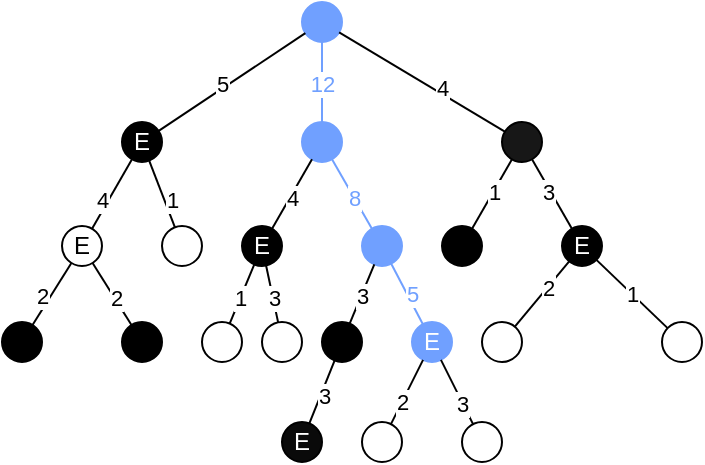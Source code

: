 <mxfile version="24.4.0" type="github">
  <diagram name="Page-1" id="wVEeZeIXeSMBTgkAD9_Y">
    <mxGraphModel dx="766" dy="408" grid="1" gridSize="10" guides="1" tooltips="1" connect="1" arrows="1" fold="1" page="1" pageScale="1" pageWidth="850" pageHeight="1100" math="0" shadow="0">
      <root>
        <mxCell id="0" />
        <mxCell id="1" parent="0" />
        <mxCell id="o2s6CwllAGiVQk2Gemuw-1" value="" style="ellipse;whiteSpace=wrap;html=1;aspect=fixed;strokeColor=#70A0FF;fillColor=#70A0FF;" vertex="1" parent="1">
          <mxGeometry x="360" y="270" width="20" height="20" as="geometry" />
        </mxCell>
        <mxCell id="o2s6CwllAGiVQk2Gemuw-2" value="" style="endArrow=none;html=1;rounded=0;strokeColor=#000000;" edge="1" parent="1" source="o2s6CwllAGiVQk2Gemuw-4" target="o2s6CwllAGiVQk2Gemuw-1">
          <mxGeometry width="50" height="50" relative="1" as="geometry">
            <mxPoint x="317" y="333" as="sourcePoint" />
            <mxPoint x="500" y="330" as="targetPoint" />
          </mxGeometry>
        </mxCell>
        <mxCell id="o2s6CwllAGiVQk2Gemuw-43" value="5" style="edgeLabel;html=1;align=center;verticalAlign=middle;resizable=0;points=[];" vertex="1" connectable="0" parent="o2s6CwllAGiVQk2Gemuw-2">
          <mxGeometry x="0.003" y="-1" relative="1" as="geometry">
            <mxPoint x="-6" as="offset" />
          </mxGeometry>
        </mxCell>
        <mxCell id="o2s6CwllAGiVQk2Gemuw-3" value="" style="endArrow=none;html=1;rounded=0;strokeColor=#000000;" edge="1" parent="1" source="o2s6CwllAGiVQk2Gemuw-5" target="o2s6CwllAGiVQk2Gemuw-1">
          <mxGeometry width="50" height="50" relative="1" as="geometry">
            <mxPoint x="410" y="370" as="sourcePoint" />
            <mxPoint x="420" y="280" as="targetPoint" />
          </mxGeometry>
        </mxCell>
        <mxCell id="o2s6CwllAGiVQk2Gemuw-45" value="4" style="edgeLabel;html=1;align=center;verticalAlign=middle;resizable=0;points=[];" vertex="1" connectable="0" parent="o2s6CwllAGiVQk2Gemuw-3">
          <mxGeometry x="-0.322" relative="1" as="geometry">
            <mxPoint x="-3" y="-5" as="offset" />
          </mxGeometry>
        </mxCell>
        <mxCell id="o2s6CwllAGiVQk2Gemuw-4" value="E" style="ellipse;whiteSpace=wrap;html=1;aspect=fixed;strokeColor=#000000;fillColor=#000000;fontColor=#FFFFFF;" vertex="1" parent="1">
          <mxGeometry x="270" y="330" width="20" height="20" as="geometry" />
        </mxCell>
        <mxCell id="o2s6CwllAGiVQk2Gemuw-5" value="&lt;div&gt;&lt;br&gt;&lt;/div&gt;" style="ellipse;whiteSpace=wrap;html=1;aspect=fixed;strokeColor=#000000;fillColor=#171717;" vertex="1" parent="1">
          <mxGeometry x="460.0" y="330" width="20" height="20" as="geometry" />
        </mxCell>
        <mxCell id="o2s6CwllAGiVQk2Gemuw-6" value="" style="endArrow=none;html=1;rounded=0;strokeColor=#70A0FF;endFill=0;" edge="1" parent="1" source="o2s6CwllAGiVQk2Gemuw-7" target="o2s6CwllAGiVQk2Gemuw-1">
          <mxGeometry width="50" height="50" relative="1" as="geometry">
            <mxPoint x="350" y="340" as="sourcePoint" />
            <mxPoint x="480" y="330" as="targetPoint" />
          </mxGeometry>
        </mxCell>
        <mxCell id="o2s6CwllAGiVQk2Gemuw-44" value="&lt;div&gt;12&lt;/div&gt;" style="edgeLabel;html=1;align=center;verticalAlign=middle;resizable=0;points=[];fontColor=#70A0FF;" vertex="1" connectable="0" parent="o2s6CwllAGiVQk2Gemuw-6">
          <mxGeometry x="0.133" y="1" relative="1" as="geometry">
            <mxPoint x="1" y="3" as="offset" />
          </mxGeometry>
        </mxCell>
        <mxCell id="o2s6CwllAGiVQk2Gemuw-7" value="" style="ellipse;whiteSpace=wrap;html=1;aspect=fixed;strokeColor=#70A0FF;fillColor=#70A0FF;" vertex="1" parent="1">
          <mxGeometry x="360" y="330" width="20" height="20" as="geometry" />
        </mxCell>
        <mxCell id="o2s6CwllAGiVQk2Gemuw-8" value="" style="endArrow=none;html=1;rounded=0;strokeColor=#000000;" edge="1" parent="1" source="o2s6CwllAGiVQk2Gemuw-9" target="o2s6CwllAGiVQk2Gemuw-4">
          <mxGeometry width="50" height="50" relative="1" as="geometry">
            <mxPoint x="267" y="385" as="sourcePoint" />
            <mxPoint x="294" y="350" as="targetPoint" />
          </mxGeometry>
        </mxCell>
        <mxCell id="o2s6CwllAGiVQk2Gemuw-46" value="&lt;div&gt;4&lt;/div&gt;" style="edgeLabel;html=1;align=center;verticalAlign=middle;resizable=0;points=[];" vertex="1" connectable="0" parent="o2s6CwllAGiVQk2Gemuw-8">
          <mxGeometry x="-0.09" relative="1" as="geometry">
            <mxPoint x="-4" y="1" as="offset" />
          </mxGeometry>
        </mxCell>
        <mxCell id="o2s6CwllAGiVQk2Gemuw-9" value="E" style="ellipse;whiteSpace=wrap;html=1;aspect=fixed;strokeColor=#000000;fillColor=#FFFFFF;" vertex="1" parent="1">
          <mxGeometry x="240" y="382" width="20" height="20" as="geometry" />
        </mxCell>
        <mxCell id="o2s6CwllAGiVQk2Gemuw-10" value="" style="endArrow=none;html=1;rounded=0;strokeColor=#000000;" edge="1" parent="1" source="o2s6CwllAGiVQk2Gemuw-11" target="o2s6CwllAGiVQk2Gemuw-4">
          <mxGeometry width="50" height="50" relative="1" as="geometry">
            <mxPoint x="310" y="392" as="sourcePoint" />
            <mxPoint x="360" y="390" as="targetPoint" />
          </mxGeometry>
        </mxCell>
        <mxCell id="o2s6CwllAGiVQk2Gemuw-47" value="1" style="edgeLabel;html=1;align=center;verticalAlign=middle;resizable=0;points=[];" vertex="1" connectable="0" parent="o2s6CwllAGiVQk2Gemuw-10">
          <mxGeometry x="-0.0" y="-1" relative="1" as="geometry">
            <mxPoint x="4" y="3" as="offset" />
          </mxGeometry>
        </mxCell>
        <mxCell id="o2s6CwllAGiVQk2Gemuw-11" value="" style="ellipse;whiteSpace=wrap;html=1;aspect=fixed;strokeColor=#000000;fillColor=#FFFFFF;" vertex="1" parent="1">
          <mxGeometry x="290" y="382" width="20" height="20" as="geometry" />
        </mxCell>
        <mxCell id="o2s6CwllAGiVQk2Gemuw-12" value="" style="endArrow=none;html=1;rounded=0;strokeColor=#000000;endFill=0;" edge="1" parent="1" source="o2s6CwllAGiVQk2Gemuw-13" target="o2s6CwllAGiVQk2Gemuw-7">
          <mxGeometry width="50" height="50" relative="1" as="geometry">
            <mxPoint x="350" y="392" as="sourcePoint" />
            <mxPoint x="320" y="360" as="targetPoint" />
          </mxGeometry>
        </mxCell>
        <mxCell id="o2s6CwllAGiVQk2Gemuw-51" value="&lt;div&gt;4&lt;/div&gt;" style="edgeLabel;html=1;align=center;verticalAlign=middle;resizable=0;points=[];" vertex="1" connectable="0" parent="o2s6CwllAGiVQk2Gemuw-12">
          <mxGeometry x="-0.08" y="-1" relative="1" as="geometry">
            <mxPoint as="offset" />
          </mxGeometry>
        </mxCell>
        <mxCell id="o2s6CwllAGiVQk2Gemuw-13" value="E" style="ellipse;whiteSpace=wrap;html=1;aspect=fixed;strokeColor=#000000;fillColor=#000000;fontColor=#FFFFFF;" vertex="1" parent="1">
          <mxGeometry x="330" y="382" width="20" height="20" as="geometry" />
        </mxCell>
        <mxCell id="o2s6CwllAGiVQk2Gemuw-14" value="" style="endArrow=none;html=1;rounded=0;strokeColor=#000000;startArrow=none;startFill=0;endFill=0;" edge="1" parent="1" source="o2s6CwllAGiVQk2Gemuw-15" target="o2s6CwllAGiVQk2Gemuw-13">
          <mxGeometry width="50" height="50" relative="1" as="geometry">
            <mxPoint x="317" y="450" as="sourcePoint" />
            <mxPoint x="353" y="402" as="targetPoint" />
          </mxGeometry>
        </mxCell>
        <mxCell id="o2s6CwllAGiVQk2Gemuw-61" value="1" style="edgeLabel;html=1;align=center;verticalAlign=middle;resizable=0;points=[];" vertex="1" connectable="0" parent="o2s6CwllAGiVQk2Gemuw-14">
          <mxGeometry x="-0.121" y="1" relative="1" as="geometry">
            <mxPoint as="offset" />
          </mxGeometry>
        </mxCell>
        <mxCell id="o2s6CwllAGiVQk2Gemuw-15" value="" style="ellipse;whiteSpace=wrap;html=1;aspect=fixed;strokeColor=#000000;" vertex="1" parent="1">
          <mxGeometry x="310" y="430" width="20" height="20" as="geometry" />
        </mxCell>
        <mxCell id="o2s6CwllAGiVQk2Gemuw-16" value="" style="endArrow=none;html=1;rounded=0;strokeColor=#000000;" edge="1" parent="1" source="o2s6CwllAGiVQk2Gemuw-17" target="o2s6CwllAGiVQk2Gemuw-5">
          <mxGeometry width="50" height="50" relative="1" as="geometry">
            <mxPoint x="393.18" y="447" as="sourcePoint" />
            <mxPoint x="398.18" y="391" as="targetPoint" />
          </mxGeometry>
        </mxCell>
        <mxCell id="o2s6CwllAGiVQk2Gemuw-65" value="1" style="edgeLabel;html=1;align=center;verticalAlign=middle;resizable=0;points=[];" vertex="1" connectable="0" parent="o2s6CwllAGiVQk2Gemuw-16">
          <mxGeometry x="0.052" relative="1" as="geometry">
            <mxPoint as="offset" />
          </mxGeometry>
        </mxCell>
        <mxCell id="o2s6CwllAGiVQk2Gemuw-17" value="" style="ellipse;whiteSpace=wrap;html=1;aspect=fixed;strokeColor=#000000;fillColor=#000000;" vertex="1" parent="1">
          <mxGeometry x="430.0" y="382" width="20" height="20" as="geometry" />
        </mxCell>
        <mxCell id="o2s6CwllAGiVQk2Gemuw-18" value="" style="endArrow=none;html=1;rounded=0;strokeColor=#000000;" edge="1" parent="1" source="o2s6CwllAGiVQk2Gemuw-19" target="o2s6CwllAGiVQk2Gemuw-5">
          <mxGeometry width="50" height="50" relative="1" as="geometry">
            <mxPoint x="473.18" y="370" as="sourcePoint" />
            <mxPoint x="429.18" y="348" as="targetPoint" />
          </mxGeometry>
        </mxCell>
        <mxCell id="o2s6CwllAGiVQk2Gemuw-67" value="3" style="edgeLabel;html=1;align=center;verticalAlign=middle;resizable=0;points=[];" vertex="1" connectable="0" parent="o2s6CwllAGiVQk2Gemuw-18">
          <mxGeometry x="0.099" y="1" relative="1" as="geometry">
            <mxPoint as="offset" />
          </mxGeometry>
        </mxCell>
        <mxCell id="o2s6CwllAGiVQk2Gemuw-19" value="E" style="ellipse;whiteSpace=wrap;html=1;aspect=fixed;strokeColor=#000000;fillColor=#000000;fontColor=#FFFFFF;" vertex="1" parent="1">
          <mxGeometry x="490.0" y="382" width="20" height="20" as="geometry" />
        </mxCell>
        <mxCell id="o2s6CwllAGiVQk2Gemuw-20" value="" style="endArrow=none;html=1;rounded=0;strokeColor=#000000;startArrow=none;startFill=0;endFill=0;" edge="1" parent="1" source="o2s6CwllAGiVQk2Gemuw-21" target="o2s6CwllAGiVQk2Gemuw-19">
          <mxGeometry width="50" height="50" relative="1" as="geometry">
            <mxPoint x="440.18" y="431" as="sourcePoint" />
            <mxPoint x="468.18" y="382" as="targetPoint" />
          </mxGeometry>
        </mxCell>
        <mxCell id="o2s6CwllAGiVQk2Gemuw-68" value="2" style="edgeLabel;html=1;align=center;verticalAlign=middle;resizable=0;points=[];" vertex="1" connectable="0" parent="o2s6CwllAGiVQk2Gemuw-20">
          <mxGeometry x="0.211" relative="1" as="geometry">
            <mxPoint as="offset" />
          </mxGeometry>
        </mxCell>
        <mxCell id="o2s6CwllAGiVQk2Gemuw-21" value="" style="ellipse;whiteSpace=wrap;html=1;aspect=fixed;strokeColor=#000000;" vertex="1" parent="1">
          <mxGeometry x="450.0" y="430" width="20" height="20" as="geometry" />
        </mxCell>
        <mxCell id="o2s6CwllAGiVQk2Gemuw-22" value="" style="endArrow=none;html=1;rounded=0;strokeColor=#000000;" edge="1" parent="1" source="o2s6CwllAGiVQk2Gemuw-23" target="o2s6CwllAGiVQk2Gemuw-19">
          <mxGeometry width="50" height="50" relative="1" as="geometry">
            <mxPoint x="473.18" y="438" as="sourcePoint" />
            <mxPoint x="478.18" y="382" as="targetPoint" />
          </mxGeometry>
        </mxCell>
        <mxCell id="o2s6CwllAGiVQk2Gemuw-69" value="1" style="edgeLabel;html=1;align=center;verticalAlign=middle;resizable=0;points=[];" vertex="1" connectable="0" parent="o2s6CwllAGiVQk2Gemuw-22">
          <mxGeometry x="0.0" relative="1" as="geometry">
            <mxPoint as="offset" />
          </mxGeometry>
        </mxCell>
        <mxCell id="o2s6CwllAGiVQk2Gemuw-23" value="" style="ellipse;whiteSpace=wrap;html=1;aspect=fixed;strokeColor=#000000;" vertex="1" parent="1">
          <mxGeometry x="540" y="430" width="20" height="20" as="geometry" />
        </mxCell>
        <mxCell id="o2s6CwllAGiVQk2Gemuw-24" value="" style="endArrow=none;html=1;rounded=0;strokeColor=#000000;startArrow=none;startFill=0;endFill=0;" edge="1" parent="1" source="o2s6CwllAGiVQk2Gemuw-25" target="o2s6CwllAGiVQk2Gemuw-9">
          <mxGeometry width="50" height="50" relative="1" as="geometry">
            <mxPoint x="270" y="400" as="sourcePoint" />
            <mxPoint x="436" y="389" as="targetPoint" />
          </mxGeometry>
        </mxCell>
        <mxCell id="o2s6CwllAGiVQk2Gemuw-48" value="2" style="edgeLabel;html=1;align=center;verticalAlign=middle;resizable=0;points=[];" vertex="1" connectable="0" parent="o2s6CwllAGiVQk2Gemuw-24">
          <mxGeometry x="-0.209" y="-2" relative="1" as="geometry">
            <mxPoint x="-5" y="-4" as="offset" />
          </mxGeometry>
        </mxCell>
        <mxCell id="o2s6CwllAGiVQk2Gemuw-25" value="" style="ellipse;whiteSpace=wrap;html=1;aspect=fixed;strokeColor=#000000;labelBackgroundColor=none;fillColor=#000000;" vertex="1" parent="1">
          <mxGeometry x="210" y="430" width="20" height="20" as="geometry" />
        </mxCell>
        <mxCell id="o2s6CwllAGiVQk2Gemuw-26" value="" style="endArrow=none;html=1;rounded=0;strokeColor=#000000;startArrow=none;startFill=0;endFill=0;" edge="1" parent="1" source="o2s6CwllAGiVQk2Gemuw-27" target="o2s6CwllAGiVQk2Gemuw-9">
          <mxGeometry width="50" height="50" relative="1" as="geometry">
            <mxPoint x="280" y="400" as="sourcePoint" />
            <mxPoint x="275" y="391" as="targetPoint" />
          </mxGeometry>
        </mxCell>
        <mxCell id="o2s6CwllAGiVQk2Gemuw-49" value="2" style="edgeLabel;html=1;align=center;verticalAlign=middle;resizable=0;points=[];" vertex="1" connectable="0" parent="o2s6CwllAGiVQk2Gemuw-26">
          <mxGeometry x="-0.12" y="-1" relative="1" as="geometry">
            <mxPoint as="offset" />
          </mxGeometry>
        </mxCell>
        <mxCell id="o2s6CwllAGiVQk2Gemuw-27" value="" style="ellipse;whiteSpace=wrap;html=1;aspect=fixed;strokeColor=#000000;fillColor=#000000;" vertex="1" parent="1">
          <mxGeometry x="270" y="430" width="20" height="20" as="geometry" />
        </mxCell>
        <mxCell id="o2s6CwllAGiVQk2Gemuw-28" value="" style="endArrow=none;html=1;rounded=0;strokeColor=#70A0FF;endFill=0;" edge="1" parent="1" source="o2s6CwllAGiVQk2Gemuw-29" target="o2s6CwllAGiVQk2Gemuw-7">
          <mxGeometry width="50" height="50" relative="1" as="geometry">
            <mxPoint x="360" y="402" as="sourcePoint" />
            <mxPoint x="375" y="358" as="targetPoint" />
          </mxGeometry>
        </mxCell>
        <mxCell id="o2s6CwllAGiVQk2Gemuw-52" value="8" style="edgeLabel;html=1;align=center;verticalAlign=middle;resizable=0;points=[];fontColor=#70A0FF;" vertex="1" connectable="0" parent="o2s6CwllAGiVQk2Gemuw-28">
          <mxGeometry x="-0.103" relative="1" as="geometry">
            <mxPoint as="offset" />
          </mxGeometry>
        </mxCell>
        <mxCell id="o2s6CwllAGiVQk2Gemuw-29" value="" style="ellipse;whiteSpace=wrap;html=1;aspect=fixed;strokeColor=#70A0FF;fillColor=#70A0FF;" vertex="1" parent="1">
          <mxGeometry x="390" y="382" width="20" height="20" as="geometry" />
        </mxCell>
        <mxCell id="o2s6CwllAGiVQk2Gemuw-30" value="" style="endArrow=none;html=1;rounded=0;strokeColor=#000000;startArrow=none;startFill=0;endFill=0;" edge="1" parent="1" source="o2s6CwllAGiVQk2Gemuw-31" target="o2s6CwllAGiVQk2Gemuw-29">
          <mxGeometry width="50" height="50" relative="1" as="geometry">
            <mxPoint x="327" y="460" as="sourcePoint" />
            <mxPoint x="363" y="412" as="targetPoint" />
          </mxGeometry>
        </mxCell>
        <mxCell id="o2s6CwllAGiVQk2Gemuw-55" value="3" style="edgeLabel;html=1;align=center;verticalAlign=middle;resizable=0;points=[];" vertex="1" connectable="0" parent="o2s6CwllAGiVQk2Gemuw-30">
          <mxGeometry x="0.021" y="-2" relative="1" as="geometry">
            <mxPoint x="-2" as="offset" />
          </mxGeometry>
        </mxCell>
        <mxCell id="o2s6CwllAGiVQk2Gemuw-31" value="" style="ellipse;whiteSpace=wrap;html=1;aspect=fixed;strokeColor=#000000;fillColor=#000000;fontColor=#FFFFFF;" vertex="1" parent="1">
          <mxGeometry x="370" y="430" width="20" height="20" as="geometry" />
        </mxCell>
        <mxCell id="o2s6CwllAGiVQk2Gemuw-32" value="" style="endArrow=none;html=1;rounded=0;strokeColor=#70A0FF;" edge="1" parent="1" source="o2s6CwllAGiVQk2Gemuw-33" target="o2s6CwllAGiVQk2Gemuw-29">
          <mxGeometry width="50" height="50" relative="1" as="geometry">
            <mxPoint x="360" y="467" as="sourcePoint" />
            <mxPoint x="370" y="415" as="targetPoint" />
          </mxGeometry>
        </mxCell>
        <mxCell id="o2s6CwllAGiVQk2Gemuw-54" value="5" style="edgeLabel;html=1;align=center;verticalAlign=middle;resizable=0;points=[];fontColor=#70A0FF;" vertex="1" connectable="0" parent="o2s6CwllAGiVQk2Gemuw-32">
          <mxGeometry x="-0.059" y="-2" relative="1" as="geometry">
            <mxPoint as="offset" />
          </mxGeometry>
        </mxCell>
        <mxCell id="o2s6CwllAGiVQk2Gemuw-33" value="&lt;font color=&quot;#ffffff&quot;&gt;E&lt;/font&gt;" style="ellipse;whiteSpace=wrap;html=1;aspect=fixed;strokeColor=#70A0FF;fillColor=#70A0FF;" vertex="1" parent="1">
          <mxGeometry x="415" y="430" width="20" height="20" as="geometry" />
        </mxCell>
        <mxCell id="o2s6CwllAGiVQk2Gemuw-36" value="" style="endArrow=none;html=1;rounded=0;strokeColor=#000000;startArrow=none;startFill=0;endFill=0;" edge="1" parent="1" source="o2s6CwllAGiVQk2Gemuw-38" target="o2s6CwllAGiVQk2Gemuw-31">
          <mxGeometry width="50" height="50" relative="1" as="geometry">
            <mxPoint x="385.451" y="460.094" as="sourcePoint" />
            <mxPoint x="402.5" y="449" as="targetPoint" />
          </mxGeometry>
        </mxCell>
        <mxCell id="o2s6CwllAGiVQk2Gemuw-56" value="3" style="edgeLabel;html=1;align=center;verticalAlign=middle;resizable=0;points=[];" vertex="1" connectable="0" parent="o2s6CwllAGiVQk2Gemuw-36">
          <mxGeometry x="-0.083" y="-1" relative="1" as="geometry">
            <mxPoint as="offset" />
          </mxGeometry>
        </mxCell>
        <mxCell id="o2s6CwllAGiVQk2Gemuw-38" value="&lt;font color=&quot;#ffffff&quot;&gt;E&lt;/font&gt;" style="ellipse;whiteSpace=wrap;html=1;aspect=fixed;strokeColor=#000000;fillColor=#0A0A0A;" vertex="1" parent="1">
          <mxGeometry x="350" y="480" width="20" height="20" as="geometry" />
        </mxCell>
        <mxCell id="o2s6CwllAGiVQk2Gemuw-59" value="" style="endArrow=none;html=1;rounded=0;strokeColor=#000000;startArrow=none;startFill=0;endFill=0;" edge="1" parent="1" source="o2s6CwllAGiVQk2Gemuw-60" target="o2s6CwllAGiVQk2Gemuw-13">
          <mxGeometry width="50" height="50" relative="1" as="geometry">
            <mxPoint x="350" y="430" as="sourcePoint" />
            <mxPoint x="346" y="419" as="targetPoint" />
          </mxGeometry>
        </mxCell>
        <mxCell id="o2s6CwllAGiVQk2Gemuw-64" value="3" style="edgeLabel;html=1;align=center;verticalAlign=middle;resizable=0;points=[];" vertex="1" connectable="0" parent="o2s6CwllAGiVQk2Gemuw-59">
          <mxGeometry x="-0.093" relative="1" as="geometry">
            <mxPoint as="offset" />
          </mxGeometry>
        </mxCell>
        <mxCell id="o2s6CwllAGiVQk2Gemuw-60" value="" style="ellipse;whiteSpace=wrap;html=1;aspect=fixed;strokeColor=#000000;" vertex="1" parent="1">
          <mxGeometry x="340" y="430" width="20" height="20" as="geometry" />
        </mxCell>
        <mxCell id="o2s6CwllAGiVQk2Gemuw-72" value="" style="endArrow=none;html=1;rounded=0;strokeColor=#000000;startArrow=none;startFill=0;endFill=0;" edge="1" parent="1" source="o2s6CwllAGiVQk2Gemuw-74" target="o2s6CwllAGiVQk2Gemuw-33">
          <mxGeometry width="50" height="50" relative="1" as="geometry">
            <mxPoint x="381.18" y="491" as="sourcePoint" />
            <mxPoint x="435" y="460" as="targetPoint" />
          </mxGeometry>
        </mxCell>
        <mxCell id="o2s6CwllAGiVQk2Gemuw-79" value="&lt;div&gt;2&lt;/div&gt;" style="edgeLabel;html=1;align=center;verticalAlign=middle;resizable=0;points=[];" vertex="1" connectable="0" parent="o2s6CwllAGiVQk2Gemuw-72">
          <mxGeometry x="-0.054" relative="1" as="geometry">
            <mxPoint x="-2" y="4" as="offset" />
          </mxGeometry>
        </mxCell>
        <mxCell id="o2s6CwllAGiVQk2Gemuw-74" value="" style="ellipse;whiteSpace=wrap;html=1;aspect=fixed;strokeColor=#000000;" vertex="1" parent="1">
          <mxGeometry x="390.0" y="480" width="20" height="20" as="geometry" />
        </mxCell>
        <mxCell id="o2s6CwllAGiVQk2Gemuw-76" value="" style="endArrow=none;html=1;rounded=0;strokeColor=#000000;startArrow=none;startFill=0;endFill=0;" edge="1" parent="1" source="o2s6CwllAGiVQk2Gemuw-78" target="o2s6CwllAGiVQk2Gemuw-33">
          <mxGeometry width="50" height="50" relative="1" as="geometry">
            <mxPoint x="450" y="480" as="sourcePoint" />
            <mxPoint x="442" y="452" as="targetPoint" />
          </mxGeometry>
        </mxCell>
        <mxCell id="o2s6CwllAGiVQk2Gemuw-77" value="3" style="edgeLabel;html=1;align=center;verticalAlign=middle;resizable=0;points=[];" vertex="1" connectable="0" parent="o2s6CwllAGiVQk2Gemuw-76">
          <mxGeometry x="-0.093" relative="1" as="geometry">
            <mxPoint x="2" y="4" as="offset" />
          </mxGeometry>
        </mxCell>
        <mxCell id="o2s6CwllAGiVQk2Gemuw-78" value="" style="ellipse;whiteSpace=wrap;html=1;aspect=fixed;strokeColor=#000000;" vertex="1" parent="1">
          <mxGeometry x="440" y="480" width="20" height="20" as="geometry" />
        </mxCell>
      </root>
    </mxGraphModel>
  </diagram>
</mxfile>
